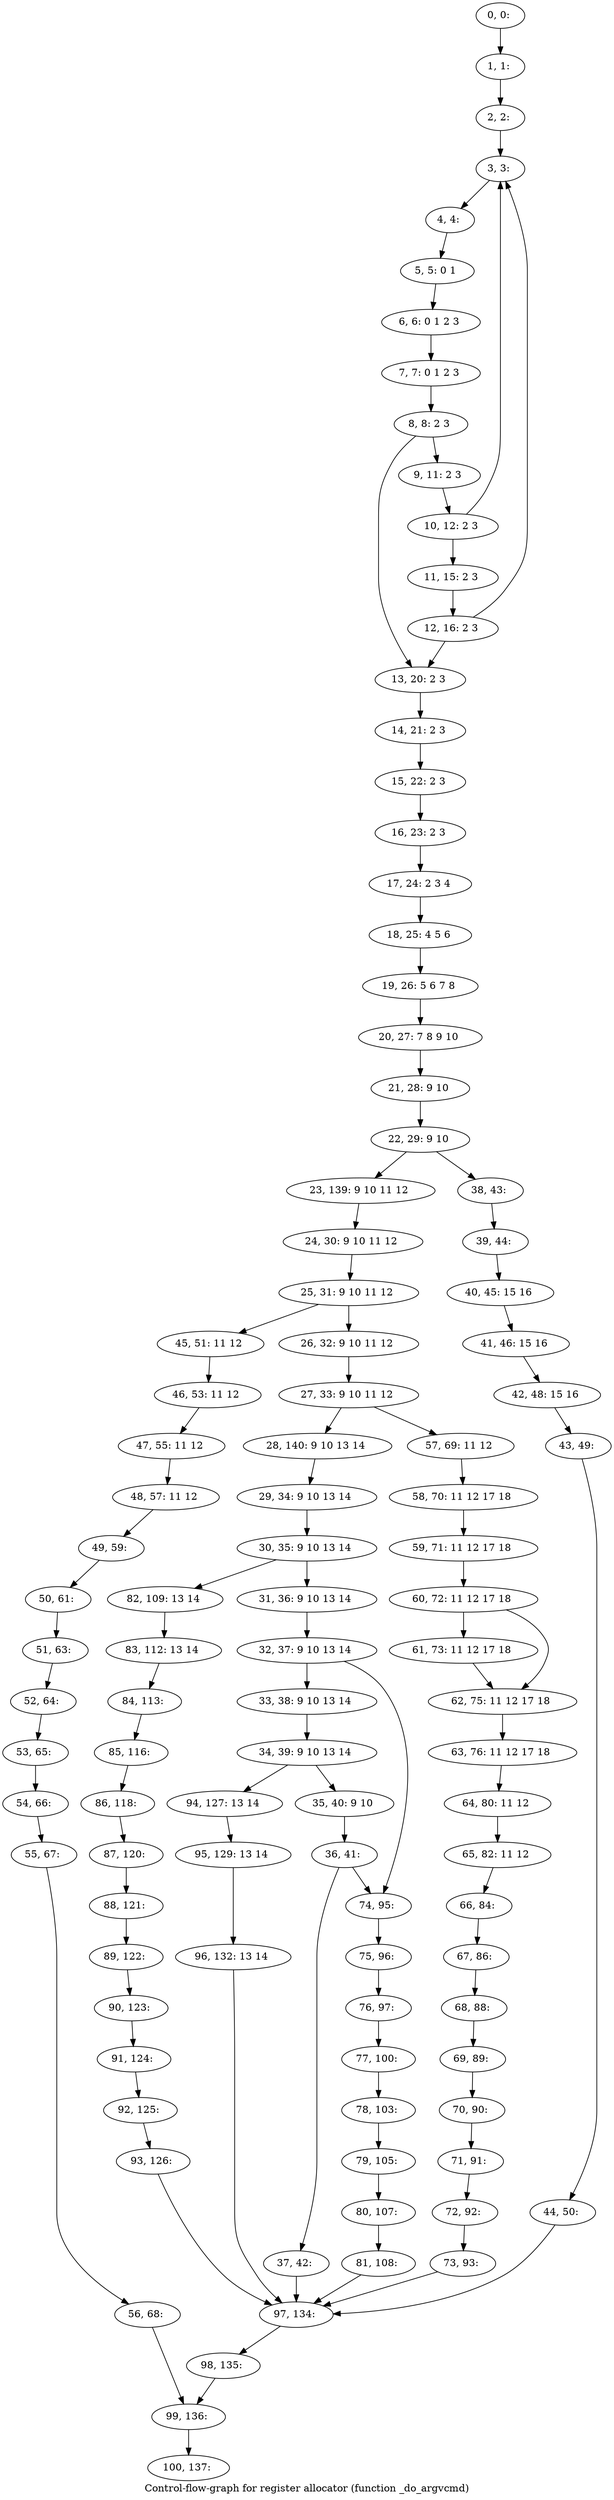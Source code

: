 digraph G {
graph [label="Control-flow-graph for register allocator (function _do_argvcmd)"]
0[label="0, 0: "];
1[label="1, 1: "];
2[label="2, 2: "];
3[label="3, 3: "];
4[label="4, 4: "];
5[label="5, 5: 0 1 "];
6[label="6, 6: 0 1 2 3 "];
7[label="7, 7: 0 1 2 3 "];
8[label="8, 8: 2 3 "];
9[label="9, 11: 2 3 "];
10[label="10, 12: 2 3 "];
11[label="11, 15: 2 3 "];
12[label="12, 16: 2 3 "];
13[label="13, 20: 2 3 "];
14[label="14, 21: 2 3 "];
15[label="15, 22: 2 3 "];
16[label="16, 23: 2 3 "];
17[label="17, 24: 2 3 4 "];
18[label="18, 25: 4 5 6 "];
19[label="19, 26: 5 6 7 8 "];
20[label="20, 27: 7 8 9 10 "];
21[label="21, 28: 9 10 "];
22[label="22, 29: 9 10 "];
23[label="23, 139: 9 10 11 12 "];
24[label="24, 30: 9 10 11 12 "];
25[label="25, 31: 9 10 11 12 "];
26[label="26, 32: 9 10 11 12 "];
27[label="27, 33: 9 10 11 12 "];
28[label="28, 140: 9 10 13 14 "];
29[label="29, 34: 9 10 13 14 "];
30[label="30, 35: 9 10 13 14 "];
31[label="31, 36: 9 10 13 14 "];
32[label="32, 37: 9 10 13 14 "];
33[label="33, 38: 9 10 13 14 "];
34[label="34, 39: 9 10 13 14 "];
35[label="35, 40: 9 10 "];
36[label="36, 41: "];
37[label="37, 42: "];
38[label="38, 43: "];
39[label="39, 44: "];
40[label="40, 45: 15 16 "];
41[label="41, 46: 15 16 "];
42[label="42, 48: 15 16 "];
43[label="43, 49: "];
44[label="44, 50: "];
45[label="45, 51: 11 12 "];
46[label="46, 53: 11 12 "];
47[label="47, 55: 11 12 "];
48[label="48, 57: 11 12 "];
49[label="49, 59: "];
50[label="50, 61: "];
51[label="51, 63: "];
52[label="52, 64: "];
53[label="53, 65: "];
54[label="54, 66: "];
55[label="55, 67: "];
56[label="56, 68: "];
57[label="57, 69: 11 12 "];
58[label="58, 70: 11 12 17 18 "];
59[label="59, 71: 11 12 17 18 "];
60[label="60, 72: 11 12 17 18 "];
61[label="61, 73: 11 12 17 18 "];
62[label="62, 75: 11 12 17 18 "];
63[label="63, 76: 11 12 17 18 "];
64[label="64, 80: 11 12 "];
65[label="65, 82: 11 12 "];
66[label="66, 84: "];
67[label="67, 86: "];
68[label="68, 88: "];
69[label="69, 89: "];
70[label="70, 90: "];
71[label="71, 91: "];
72[label="72, 92: "];
73[label="73, 93: "];
74[label="74, 95: "];
75[label="75, 96: "];
76[label="76, 97: "];
77[label="77, 100: "];
78[label="78, 103: "];
79[label="79, 105: "];
80[label="80, 107: "];
81[label="81, 108: "];
82[label="82, 109: 13 14 "];
83[label="83, 112: 13 14 "];
84[label="84, 113: "];
85[label="85, 116: "];
86[label="86, 118: "];
87[label="87, 120: "];
88[label="88, 121: "];
89[label="89, 122: "];
90[label="90, 123: "];
91[label="91, 124: "];
92[label="92, 125: "];
93[label="93, 126: "];
94[label="94, 127: 13 14 "];
95[label="95, 129: 13 14 "];
96[label="96, 132: 13 14 "];
97[label="97, 134: "];
98[label="98, 135: "];
99[label="99, 136: "];
100[label="100, 137: "];
0->1 ;
1->2 ;
2->3 ;
3->4 ;
4->5 ;
5->6 ;
6->7 ;
7->8 ;
8->9 ;
8->13 ;
9->10 ;
10->11 ;
10->3 ;
11->12 ;
12->13 ;
12->3 ;
13->14 ;
14->15 ;
15->16 ;
16->17 ;
17->18 ;
18->19 ;
19->20 ;
20->21 ;
21->22 ;
22->23 ;
22->38 ;
23->24 ;
24->25 ;
25->26 ;
25->45 ;
26->27 ;
27->28 ;
27->57 ;
28->29 ;
29->30 ;
30->31 ;
30->82 ;
31->32 ;
32->33 ;
32->74 ;
33->34 ;
34->35 ;
34->94 ;
35->36 ;
36->37 ;
36->74 ;
37->97 ;
38->39 ;
39->40 ;
40->41 ;
41->42 ;
42->43 ;
43->44 ;
44->97 ;
45->46 ;
46->47 ;
47->48 ;
48->49 ;
49->50 ;
50->51 ;
51->52 ;
52->53 ;
53->54 ;
54->55 ;
55->56 ;
56->99 ;
57->58 ;
58->59 ;
59->60 ;
60->61 ;
60->62 ;
61->62 ;
62->63 ;
63->64 ;
64->65 ;
65->66 ;
66->67 ;
67->68 ;
68->69 ;
69->70 ;
70->71 ;
71->72 ;
72->73 ;
73->97 ;
74->75 ;
75->76 ;
76->77 ;
77->78 ;
78->79 ;
79->80 ;
80->81 ;
81->97 ;
82->83 ;
83->84 ;
84->85 ;
85->86 ;
86->87 ;
87->88 ;
88->89 ;
89->90 ;
90->91 ;
91->92 ;
92->93 ;
93->97 ;
94->95 ;
95->96 ;
96->97 ;
97->98 ;
98->99 ;
99->100 ;
}
